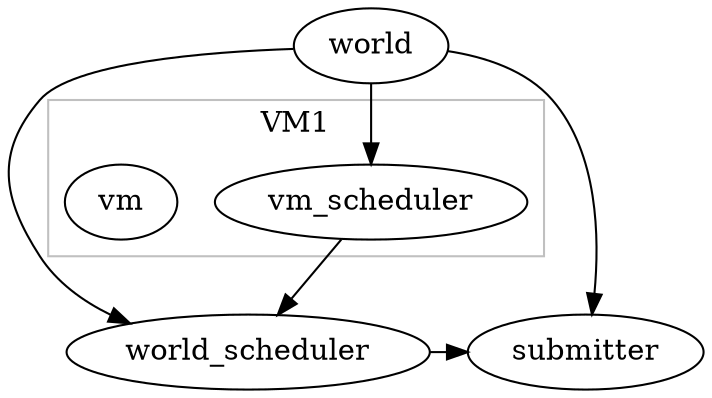digraph RunnableDeps {
    // splines="FALSE";
    // rankdir = LR;
    
    
    world -> world_scheduler
    world -> vm_scheduler
    vm_scheduler -> world_scheduler -> submitter
    world -> submitter

    subgraph cluster_vm1 {
        vm 
        vm_scheduler;
        label = "VM1";
        color = grey;
        {rank=max; vm_scheduler}
    }
    
    /**
     * Ranks
     */
    { rank=same; submitter world_scheduler; };
}